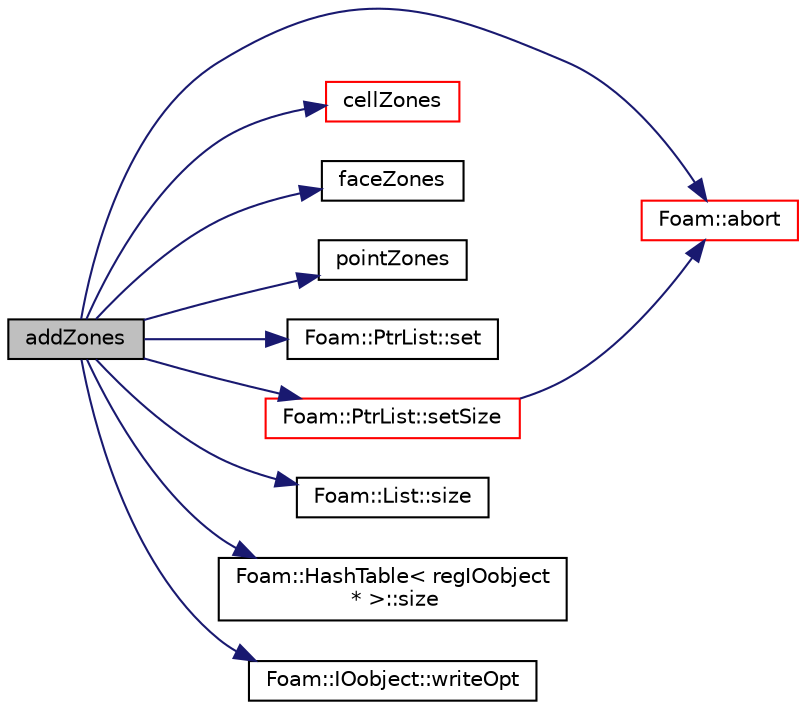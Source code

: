 digraph "addZones"
{
  bgcolor="transparent";
  edge [fontname="Helvetica",fontsize="10",labelfontname="Helvetica",labelfontsize="10"];
  node [fontname="Helvetica",fontsize="10",shape=record];
  rankdir="LR";
  Node1 [label="addZones",height=0.2,width=0.4,color="black", fillcolor="grey75", style="filled", fontcolor="black"];
  Node1 -> Node2 [color="midnightblue",fontsize="10",style="solid",fontname="Helvetica"];
  Node2 [label="Foam::abort",height=0.2,width=0.4,color="red",URL="$a10974.html#a447107a607d03e417307c203fa5fb44b"];
  Node1 -> Node3 [color="midnightblue",fontsize="10",style="solid",fontname="Helvetica"];
  Node3 [label="cellZones",height=0.2,width=0.4,color="red",URL="$a01955.html#a4d1a75ab59a90fb234112675b3ce1018",tooltip="Return cell zone mesh. "];
  Node1 -> Node4 [color="midnightblue",fontsize="10",style="solid",fontname="Helvetica"];
  Node4 [label="faceZones",height=0.2,width=0.4,color="black",URL="$a01955.html#aa3b2dc268f43cd7ca2d043febae4f0e6",tooltip="Return face zone mesh. "];
  Node1 -> Node5 [color="midnightblue",fontsize="10",style="solid",fontname="Helvetica"];
  Node5 [label="pointZones",height=0.2,width=0.4,color="black",URL="$a01955.html#ab7517d5048893d8d419f9b9bd047ce0f",tooltip="Return point zone mesh. "];
  Node1 -> Node6 [color="midnightblue",fontsize="10",style="solid",fontname="Helvetica"];
  Node6 [label="Foam::PtrList::set",height=0.2,width=0.4,color="black",URL="$a02072.html#affa9210cfaa91a145f3a9618d4ef3baf",tooltip="Is element set. "];
  Node1 -> Node7 [color="midnightblue",fontsize="10",style="solid",fontname="Helvetica"];
  Node7 [label="Foam::PtrList::setSize",height=0.2,width=0.4,color="red",URL="$a02072.html#aedb985ffeaf1bdbfeccc2a8730405703",tooltip="Reset size of PtrList. If extending the PtrList, new entries are. "];
  Node7 -> Node2 [color="midnightblue",fontsize="10",style="solid",fontname="Helvetica"];
  Node1 -> Node8 [color="midnightblue",fontsize="10",style="solid",fontname="Helvetica"];
  Node8 [label="Foam::List::size",height=0.2,width=0.4,color="black",URL="$a01391.html#a8a5f6fa29bd4b500caf186f60245b384",tooltip="Override size to be inconsistent with allocated storage. "];
  Node1 -> Node9 [color="midnightblue",fontsize="10",style="solid",fontname="Helvetica"];
  Node9 [label="Foam::HashTable\< regIOobject\l * \>::size",height=0.2,width=0.4,color="black",URL="$a00997.html#a723361dc2020160f5492e8fe2d09fa44",tooltip="Return number of elements in table. "];
  Node1 -> Node10 [color="midnightblue",fontsize="10",style="solid",fontname="Helvetica"];
  Node10 [label="Foam::IOobject::writeOpt",height=0.2,width=0.4,color="black",URL="$a01197.html#ae2d24c54065f40a5308aae0a35de1788"];
}
